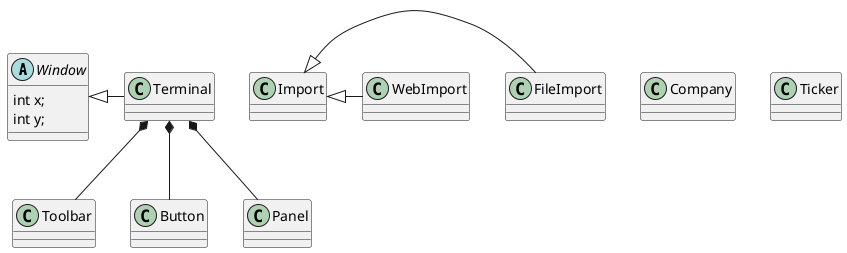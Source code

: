 @startuml
'https://plantuml.com/class-diagram

'Inheritance
Window <|- Terminal
Import <|- FileImport
Import <|- WebImport

'Composition
Terminal *-- Toolbar
Terminal *-- Button
Terminal *-- Panel

'Aggregation

abstract class Window {
int x;
int y;
}

class Terminal {
}

class Toolbar {
}

class Button {
}

class Panel {
}

class Import {
}

class FileImport {
}

class WebImport {
}

class Company {
}

class Ticker {
}

@enduml